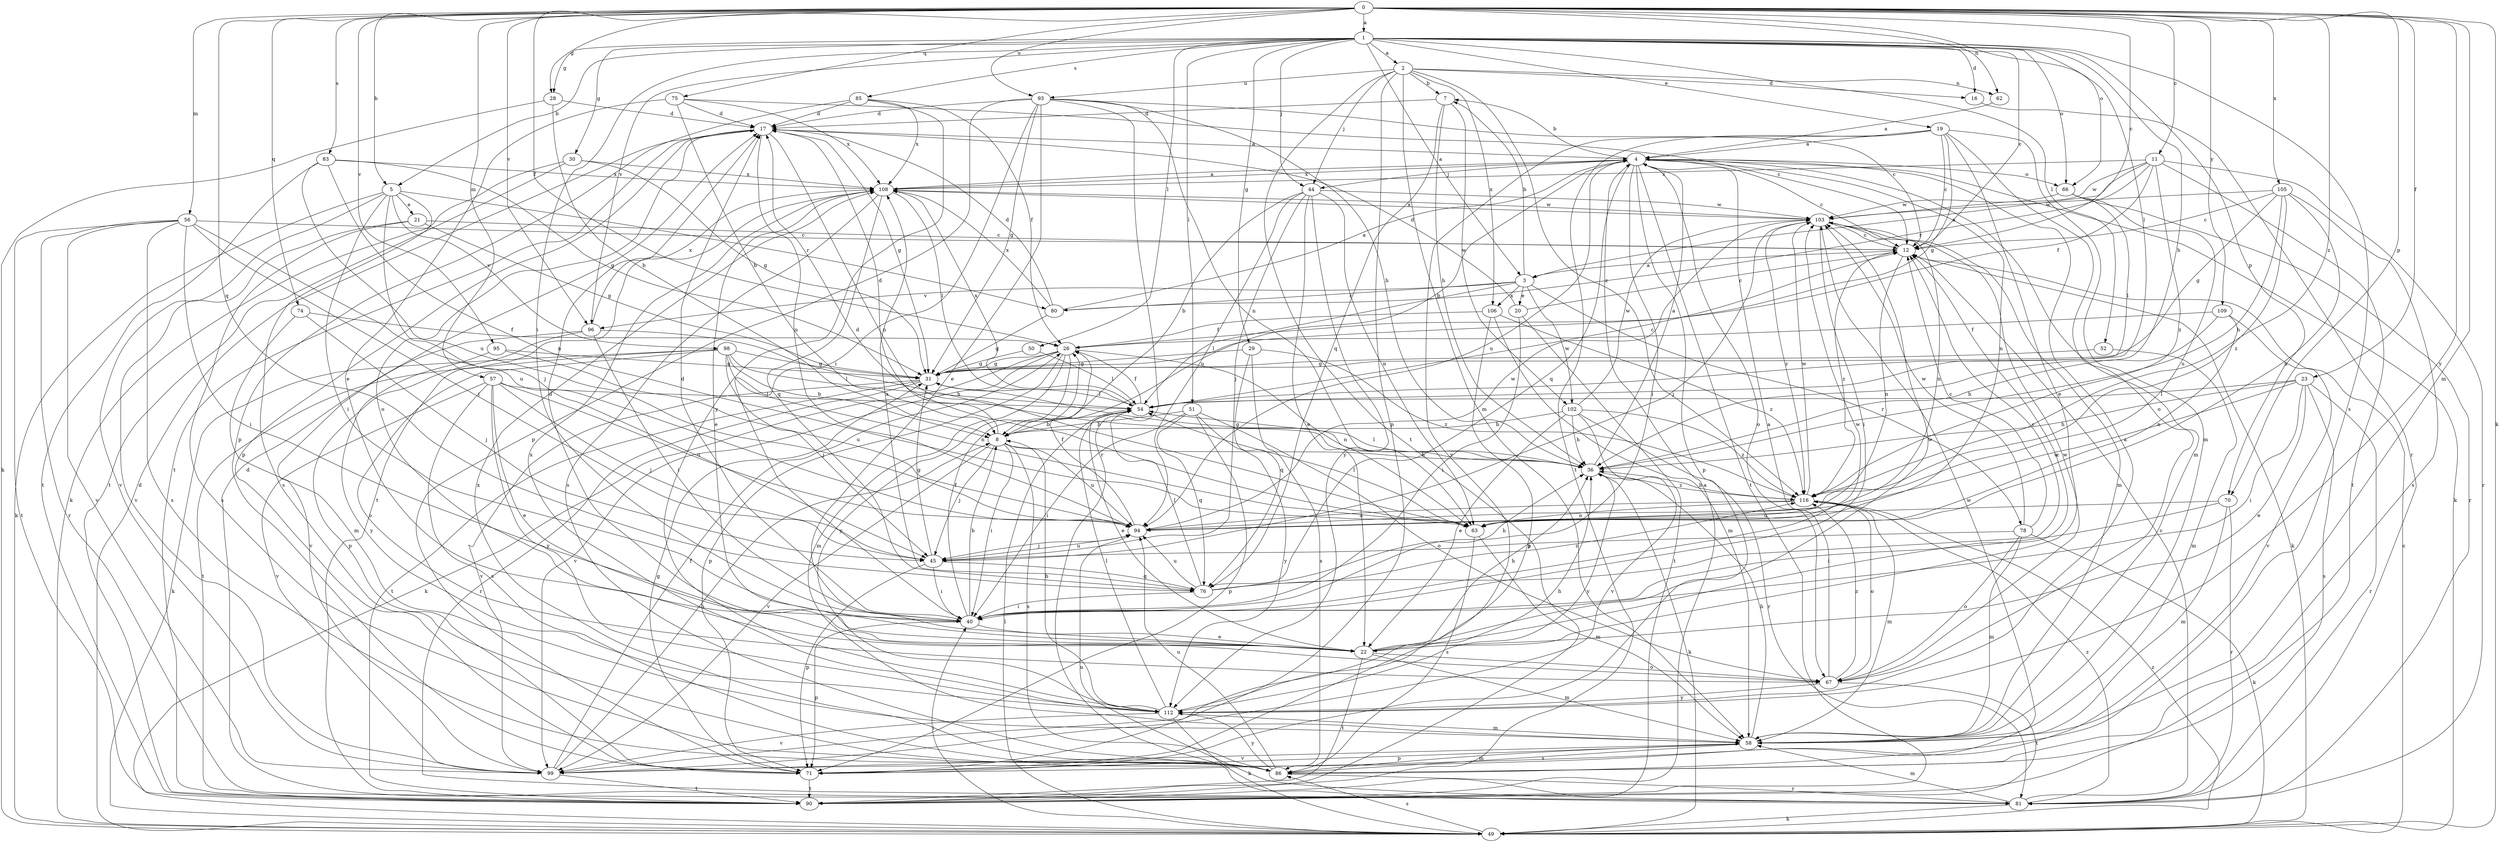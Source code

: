 strict digraph  {
0;
1;
2;
3;
4;
5;
7;
8;
11;
12;
16;
17;
19;
20;
21;
22;
23;
26;
28;
29;
30;
31;
36;
40;
44;
45;
49;
50;
51;
52;
54;
56;
57;
58;
62;
63;
66;
67;
70;
71;
74;
75;
76;
78;
80;
81;
83;
85;
86;
90;
93;
94;
95;
96;
98;
99;
102;
103;
105;
106;
108;
109;
112;
116;
0 -> 1  [label=a];
0 -> 5  [label=b];
0 -> 11  [label=c];
0 -> 12  [label=c];
0 -> 23  [label=f];
0 -> 26  [label=f];
0 -> 28  [label=g];
0 -> 49  [label=k];
0 -> 56  [label=m];
0 -> 57  [label=m];
0 -> 58  [label=m];
0 -> 62  [label=n];
0 -> 66  [label=o];
0 -> 70  [label=p];
0 -> 74  [label=q];
0 -> 75  [label=q];
0 -> 76  [label=q];
0 -> 83  [label=s];
0 -> 93  [label=u];
0 -> 95  [label=v];
0 -> 96  [label=v];
0 -> 105  [label=x];
0 -> 109  [label=y];
0 -> 112  [label=y];
0 -> 116  [label=z];
1 -> 2  [label=a];
1 -> 3  [label=a];
1 -> 5  [label=b];
1 -> 12  [label=c];
1 -> 16  [label=d];
1 -> 19  [label=e];
1 -> 28  [label=g];
1 -> 29  [label=g];
1 -> 30  [label=g];
1 -> 36  [label=h];
1 -> 40  [label=i];
1 -> 44  [label=j];
1 -> 50  [label=l];
1 -> 51  [label=l];
1 -> 52  [label=l];
1 -> 54  [label=l];
1 -> 66  [label=o];
1 -> 70  [label=p];
1 -> 85  [label=s];
1 -> 86  [label=s];
1 -> 96  [label=v];
2 -> 7  [label=b];
2 -> 16  [label=d];
2 -> 44  [label=j];
2 -> 58  [label=m];
2 -> 62  [label=n];
2 -> 71  [label=p];
2 -> 90  [label=t];
2 -> 93  [label=u];
2 -> 106  [label=x];
2 -> 116  [label=z];
3 -> 7  [label=b];
3 -> 20  [label=e];
3 -> 54  [label=l];
3 -> 78  [label=r];
3 -> 80  [label=r];
3 -> 96  [label=v];
3 -> 102  [label=w];
3 -> 106  [label=x];
4 -> 7  [label=b];
4 -> 8  [label=b];
4 -> 12  [label=c];
4 -> 40  [label=i];
4 -> 44  [label=j];
4 -> 49  [label=k];
4 -> 58  [label=m];
4 -> 63  [label=n];
4 -> 66  [label=o];
4 -> 67  [label=o];
4 -> 71  [label=p];
4 -> 76  [label=q];
4 -> 90  [label=t];
4 -> 94  [label=u];
4 -> 108  [label=x];
5 -> 21  [label=e];
5 -> 40  [label=i];
5 -> 45  [label=j];
5 -> 49  [label=k];
5 -> 80  [label=r];
5 -> 86  [label=s];
5 -> 98  [label=v];
5 -> 99  [label=v];
7 -> 17  [label=d];
7 -> 36  [label=h];
7 -> 76  [label=q];
7 -> 102  [label=w];
8 -> 17  [label=d];
8 -> 36  [label=h];
8 -> 40  [label=i];
8 -> 45  [label=j];
8 -> 86  [label=s];
8 -> 94  [label=u];
8 -> 99  [label=v];
11 -> 3  [label=a];
11 -> 26  [label=f];
11 -> 80  [label=r];
11 -> 81  [label=r];
11 -> 90  [label=t];
11 -> 103  [label=w];
11 -> 108  [label=x];
11 -> 116  [label=z];
12 -> 3  [label=a];
12 -> 49  [label=k];
12 -> 63  [label=n];
12 -> 116  [label=z];
16 -> 81  [label=r];
17 -> 4  [label=a];
17 -> 31  [label=g];
17 -> 63  [label=n];
17 -> 67  [label=o];
17 -> 71  [label=p];
17 -> 90  [label=t];
17 -> 94  [label=u];
19 -> 4  [label=a];
19 -> 12  [label=c];
19 -> 22  [label=e];
19 -> 31  [label=g];
19 -> 58  [label=m];
19 -> 67  [label=o];
19 -> 90  [label=t];
19 -> 99  [label=v];
20 -> 12  [label=c];
20 -> 17  [label=d];
20 -> 40  [label=i];
20 -> 90  [label=t];
21 -> 12  [label=c];
21 -> 31  [label=g];
21 -> 86  [label=s];
21 -> 99  [label=v];
22 -> 12  [label=c];
22 -> 17  [label=d];
22 -> 36  [label=h];
22 -> 58  [label=m];
22 -> 67  [label=o];
22 -> 90  [label=t];
22 -> 103  [label=w];
23 -> 22  [label=e];
23 -> 36  [label=h];
23 -> 40  [label=i];
23 -> 54  [label=l];
23 -> 81  [label=r];
23 -> 86  [label=s];
23 -> 94  [label=u];
26 -> 31  [label=g];
26 -> 49  [label=k];
26 -> 58  [label=m];
26 -> 63  [label=n];
26 -> 71  [label=p];
26 -> 99  [label=v];
26 -> 112  [label=y];
28 -> 8  [label=b];
28 -> 17  [label=d];
28 -> 49  [label=k];
29 -> 31  [label=g];
29 -> 76  [label=q];
29 -> 86  [label=s];
29 -> 116  [label=z];
30 -> 31  [label=g];
30 -> 49  [label=k];
30 -> 90  [label=t];
30 -> 108  [label=x];
31 -> 54  [label=l];
31 -> 81  [label=r];
31 -> 90  [label=t];
31 -> 99  [label=v];
36 -> 4  [label=a];
36 -> 31  [label=g];
36 -> 49  [label=k];
36 -> 54  [label=l];
36 -> 112  [label=y];
36 -> 116  [label=z];
40 -> 8  [label=b];
40 -> 17  [label=d];
40 -> 22  [label=e];
40 -> 26  [label=f];
40 -> 71  [label=p];
40 -> 103  [label=w];
44 -> 8  [label=b];
44 -> 22  [label=e];
44 -> 45  [label=j];
44 -> 63  [label=n];
44 -> 94  [label=u];
44 -> 103  [label=w];
44 -> 112  [label=y];
45 -> 31  [label=g];
45 -> 40  [label=i];
45 -> 71  [label=p];
45 -> 76  [label=q];
45 -> 94  [label=u];
49 -> 12  [label=c];
49 -> 17  [label=d];
49 -> 40  [label=i];
49 -> 54  [label=l];
49 -> 86  [label=s];
49 -> 116  [label=z];
50 -> 31  [label=g];
50 -> 54  [label=l];
51 -> 8  [label=b];
51 -> 40  [label=i];
51 -> 67  [label=o];
51 -> 71  [label=p];
51 -> 76  [label=q];
51 -> 112  [label=y];
52 -> 31  [label=g];
52 -> 58  [label=m];
54 -> 8  [label=b];
54 -> 12  [label=c];
54 -> 22  [label=e];
54 -> 26  [label=f];
54 -> 108  [label=x];
56 -> 12  [label=c];
56 -> 40  [label=i];
56 -> 45  [label=j];
56 -> 81  [label=r];
56 -> 86  [label=s];
56 -> 90  [label=t];
56 -> 94  [label=u];
56 -> 99  [label=v];
57 -> 22  [label=e];
57 -> 45  [label=j];
57 -> 54  [label=l];
57 -> 86  [label=s];
57 -> 94  [label=u];
57 -> 99  [label=v];
57 -> 112  [label=y];
58 -> 36  [label=h];
58 -> 71  [label=p];
58 -> 86  [label=s];
58 -> 99  [label=v];
62 -> 4  [label=a];
63 -> 17  [label=d];
63 -> 54  [label=l];
63 -> 58  [label=m];
63 -> 86  [label=s];
66 -> 54  [label=l];
66 -> 81  [label=r];
66 -> 94  [label=u];
66 -> 103  [label=w];
67 -> 4  [label=a];
67 -> 90  [label=t];
67 -> 103  [label=w];
67 -> 112  [label=y];
67 -> 116  [label=z];
70 -> 40  [label=i];
70 -> 58  [label=m];
70 -> 81  [label=r];
70 -> 94  [label=u];
71 -> 31  [label=g];
71 -> 90  [label=t];
71 -> 103  [label=w];
74 -> 26  [label=f];
74 -> 45  [label=j];
74 -> 58  [label=m];
75 -> 8  [label=b];
75 -> 12  [label=c];
75 -> 17  [label=d];
75 -> 22  [label=e];
75 -> 108  [label=x];
76 -> 12  [label=c];
76 -> 36  [label=h];
76 -> 40  [label=i];
76 -> 54  [label=l];
76 -> 94  [label=u];
76 -> 108  [label=x];
76 -> 116  [label=z];
78 -> 12  [label=c];
78 -> 45  [label=j];
78 -> 49  [label=k];
78 -> 58  [label=m];
78 -> 67  [label=o];
78 -> 103  [label=w];
80 -> 4  [label=a];
80 -> 17  [label=d];
80 -> 31  [label=g];
80 -> 108  [label=x];
81 -> 12  [label=c];
81 -> 17  [label=d];
81 -> 49  [label=k];
81 -> 58  [label=m];
81 -> 94  [label=u];
81 -> 116  [label=z];
83 -> 31  [label=g];
83 -> 63  [label=n];
83 -> 90  [label=t];
83 -> 94  [label=u];
83 -> 108  [label=x];
85 -> 17  [label=d];
85 -> 26  [label=f];
85 -> 71  [label=p];
85 -> 108  [label=x];
85 -> 112  [label=y];
86 -> 58  [label=m];
86 -> 81  [label=r];
86 -> 94  [label=u];
86 -> 108  [label=x];
86 -> 112  [label=y];
90 -> 4  [label=a];
93 -> 12  [label=c];
93 -> 17  [label=d];
93 -> 22  [label=e];
93 -> 31  [label=g];
93 -> 36  [label=h];
93 -> 40  [label=i];
93 -> 63  [label=n];
93 -> 71  [label=p];
93 -> 81  [label=r];
94 -> 26  [label=f];
94 -> 45  [label=j];
94 -> 103  [label=w];
95 -> 31  [label=g];
95 -> 94  [label=u];
95 -> 112  [label=y];
96 -> 36  [label=h];
96 -> 40  [label=i];
96 -> 71  [label=p];
96 -> 99  [label=v];
96 -> 108  [label=x];
98 -> 8  [label=b];
98 -> 31  [label=g];
98 -> 45  [label=j];
98 -> 49  [label=k];
98 -> 54  [label=l];
98 -> 63  [label=n];
98 -> 67  [label=o];
98 -> 90  [label=t];
99 -> 8  [label=b];
99 -> 26  [label=f];
99 -> 90  [label=t];
102 -> 8  [label=b];
102 -> 22  [label=e];
102 -> 36  [label=h];
102 -> 81  [label=r];
102 -> 99  [label=v];
102 -> 103  [label=w];
102 -> 116  [label=z];
103 -> 12  [label=c];
103 -> 40  [label=i];
103 -> 45  [label=j];
103 -> 58  [label=m];
103 -> 63  [label=n];
103 -> 108  [label=x];
103 -> 116  [label=z];
105 -> 12  [label=c];
105 -> 31  [label=g];
105 -> 36  [label=h];
105 -> 63  [label=n];
105 -> 86  [label=s];
105 -> 103  [label=w];
105 -> 116  [label=z];
106 -> 26  [label=f];
106 -> 58  [label=m];
106 -> 71  [label=p];
106 -> 116  [label=z];
108 -> 4  [label=a];
108 -> 22  [label=e];
108 -> 54  [label=l];
108 -> 76  [label=q];
108 -> 86  [label=s];
108 -> 90  [label=t];
108 -> 103  [label=w];
109 -> 26  [label=f];
109 -> 36  [label=h];
109 -> 63  [label=n];
109 -> 99  [label=v];
112 -> 4  [label=a];
112 -> 8  [label=b];
112 -> 36  [label=h];
112 -> 49  [label=k];
112 -> 54  [label=l];
112 -> 58  [label=m];
112 -> 99  [label=v];
112 -> 108  [label=x];
116 -> 36  [label=h];
116 -> 58  [label=m];
116 -> 63  [label=n];
116 -> 67  [label=o];
116 -> 94  [label=u];
116 -> 103  [label=w];
}
